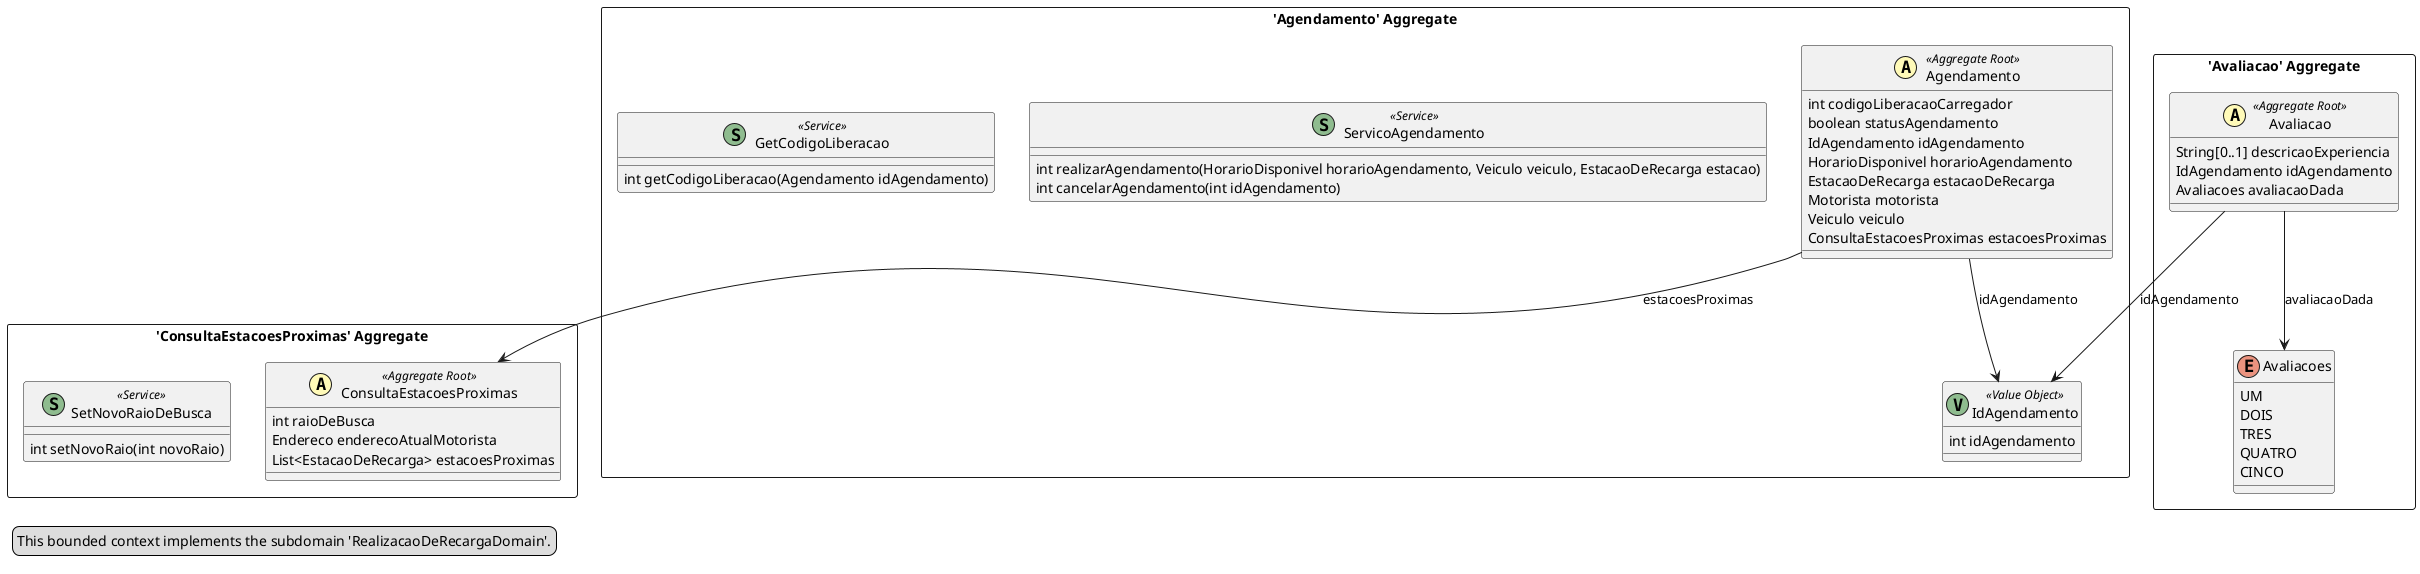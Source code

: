 @startuml

skinparam componentStyle uml2

package "'ConsultaEstacoesProximas' Aggregate" <<Rectangle>> {
	class ConsultaEstacoesProximas <<(A,#fffab8) Aggregate Root>> {
		int raioDeBusca
		Endereco enderecoAtualMotorista
		List<EstacaoDeRecarga> estacoesProximas
	}
	class SetNovoRaioDeBusca <<(S,DarkSeaGreen) Service>> {
		int setNovoRaio(int novoRaio)
	}
}
package "'Agendamento' Aggregate" <<Rectangle>> {
	class Agendamento <<(A,#fffab8) Aggregate Root>> {
		int codigoLiberacaoCarregador
		boolean statusAgendamento
		IdAgendamento idAgendamento
		HorarioDisponivel horarioAgendamento
		EstacaoDeRecarga estacaoDeRecarga
		Motorista motorista
		Veiculo veiculo
		ConsultaEstacoesProximas estacoesProximas
	}
	class IdAgendamento <<(V,DarkSeaGreen) Value Object>> {
		int idAgendamento
	}
	class ServicoAgendamento <<(S,DarkSeaGreen) Service>> {
		int realizarAgendamento(HorarioDisponivel horarioAgendamento, Veiculo veiculo, EstacaoDeRecarga estacao)
		int cancelarAgendamento(int idAgendamento)
	}
	class GetCodigoLiberacao <<(S,DarkSeaGreen) Service>> {
		int getCodigoLiberacao(Agendamento idAgendamento)
	}
}
package "'Avaliacao' Aggregate" <<Rectangle>> {
	class Avaliacao <<(A,#fffab8) Aggregate Root>> {
		String[0..1] descricaoExperiencia
		IdAgendamento idAgendamento
		Avaliacoes avaliacaoDada
	}
	enum Avaliacoes {
		UM
		DOIS
		TRES
		QUATRO
		CINCO
	}
}
Agendamento --> IdAgendamento : idAgendamento
Avaliacao --> IdAgendamento : idAgendamento
Avaliacao --> Avaliacoes : avaliacaoDada
Agendamento --> ConsultaEstacoesProximas : estacoesProximas
legend left
  This bounded context implements the subdomain 'RealizacaoDeRecargaDomain'.
end legend


@enduml
